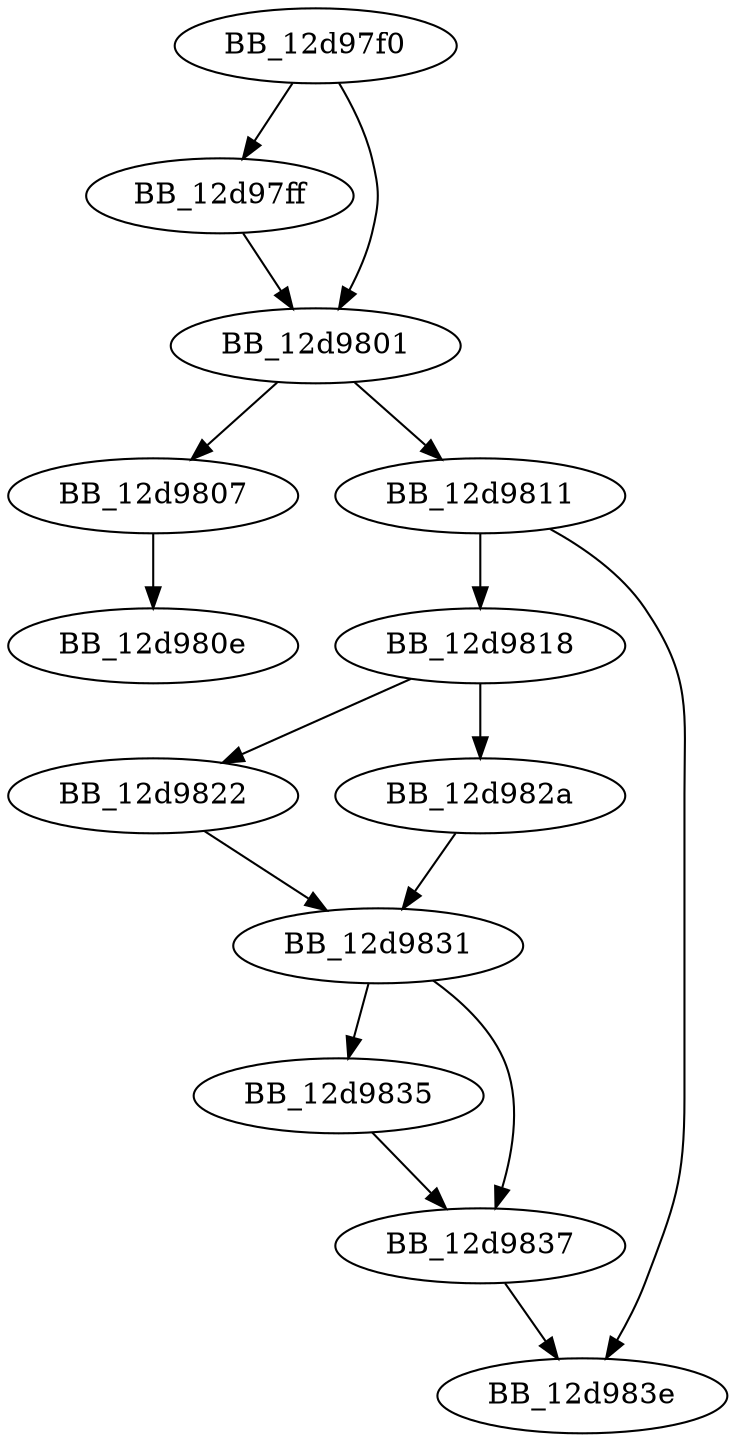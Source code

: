 DiGraph sub_12D97F0{
BB_12d97f0->BB_12d97ff
BB_12d97f0->BB_12d9801
BB_12d97ff->BB_12d9801
BB_12d9801->BB_12d9807
BB_12d9801->BB_12d9811
BB_12d9807->BB_12d980e
BB_12d9811->BB_12d9818
BB_12d9811->BB_12d983e
BB_12d9818->BB_12d9822
BB_12d9818->BB_12d982a
BB_12d9822->BB_12d9831
BB_12d982a->BB_12d9831
BB_12d9831->BB_12d9835
BB_12d9831->BB_12d9837
BB_12d9835->BB_12d9837
BB_12d9837->BB_12d983e
}
